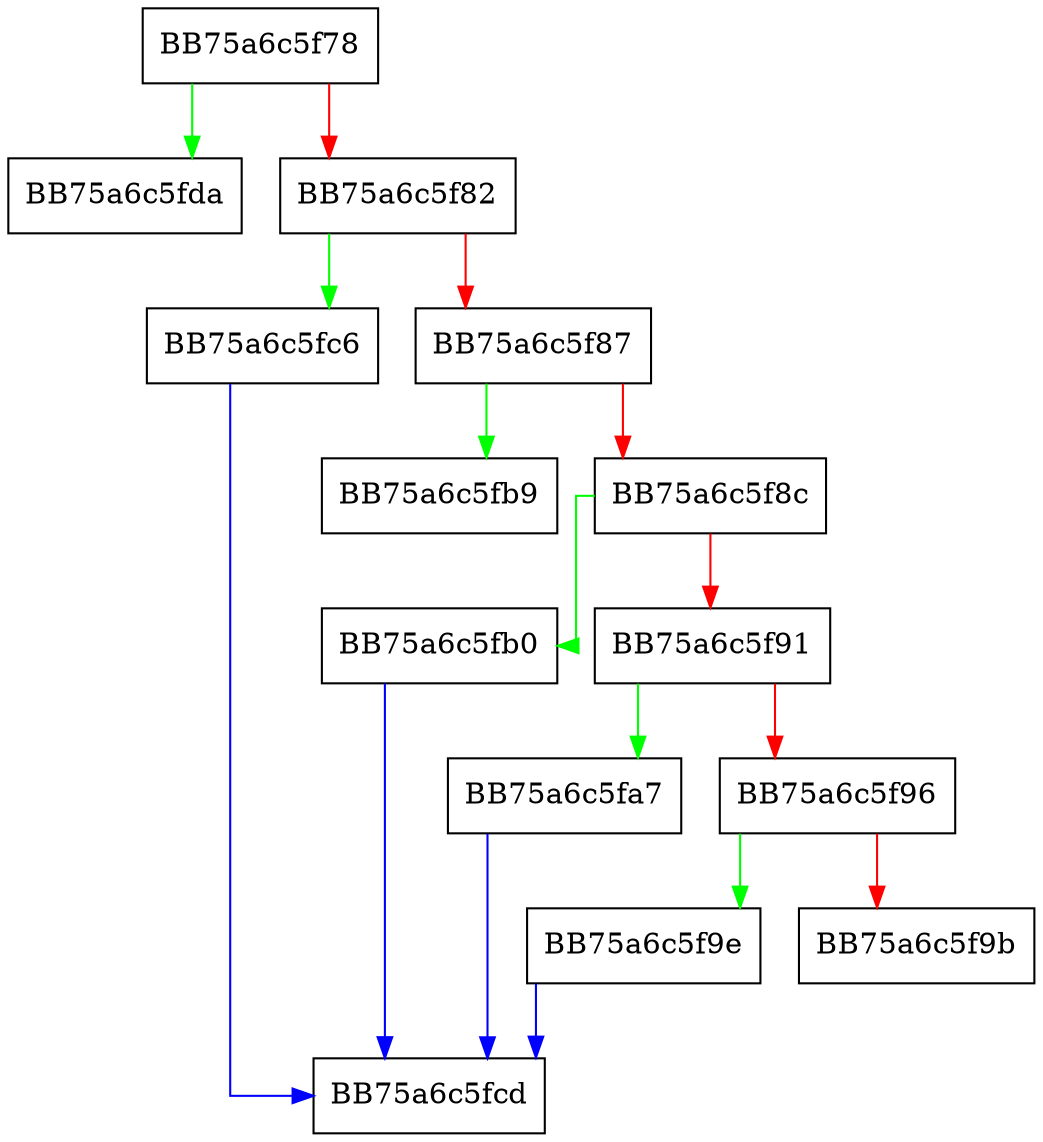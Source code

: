 digraph delegate {
  node [shape="box"];
  graph [splines=ortho];
  BB75a6c5f78 -> BB75a6c5fda [color="green"];
  BB75a6c5f78 -> BB75a6c5f82 [color="red"];
  BB75a6c5f82 -> BB75a6c5fc6 [color="green"];
  BB75a6c5f82 -> BB75a6c5f87 [color="red"];
  BB75a6c5f87 -> BB75a6c5fb9 [color="green"];
  BB75a6c5f87 -> BB75a6c5f8c [color="red"];
  BB75a6c5f8c -> BB75a6c5fb0 [color="green"];
  BB75a6c5f8c -> BB75a6c5f91 [color="red"];
  BB75a6c5f91 -> BB75a6c5fa7 [color="green"];
  BB75a6c5f91 -> BB75a6c5f96 [color="red"];
  BB75a6c5f96 -> BB75a6c5f9e [color="green"];
  BB75a6c5f96 -> BB75a6c5f9b [color="red"];
  BB75a6c5f9e -> BB75a6c5fcd [color="blue"];
  BB75a6c5fa7 -> BB75a6c5fcd [color="blue"];
  BB75a6c5fb0 -> BB75a6c5fcd [color="blue"];
  BB75a6c5fc6 -> BB75a6c5fcd [color="blue"];
}